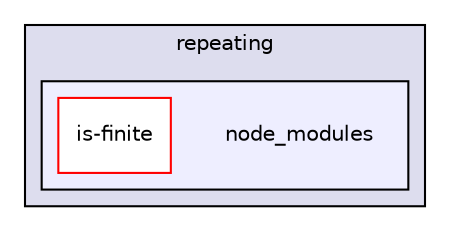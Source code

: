 digraph "gulp-src/node_modules/gulp-html-to-json/node_modules/gulp-util/node_modules/dateformat/node_modules/meow/node_modules/redent/node_modules/indent-string/node_modules/repeating/node_modules" {
  compound=true
  node [ fontsize="10", fontname="Helvetica"];
  edge [ labelfontsize="10", labelfontname="Helvetica"];
  subgraph clusterdir_8de3c379e179380de29d12356a61c14e {
    graph [ bgcolor="#ddddee", pencolor="black", label="repeating" fontname="Helvetica", fontsize="10", URL="dir_8de3c379e179380de29d12356a61c14e.html"]
  subgraph clusterdir_15be0ab3745a7ec025407069b06aa216 {
    graph [ bgcolor="#eeeeff", pencolor="black", label="" URL="dir_15be0ab3745a7ec025407069b06aa216.html"];
    dir_15be0ab3745a7ec025407069b06aa216 [shape=plaintext label="node_modules"];
    dir_fb2e315a2f92ddc83746cc9185fe102c [shape=box label="is-finite" color="red" fillcolor="white" style="filled" URL="dir_fb2e315a2f92ddc83746cc9185fe102c.html"];
  }
  }
}
